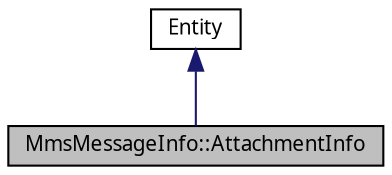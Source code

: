 digraph G
{
  bgcolor="transparent";
  edge [fontname="FreeSans.ttf",fontsize="10",labelfontname="FreeSans.ttf",labelfontsize="10"];
  node [fontname="FreeSans.ttf",fontsize="10",shape=record];
  Node1 [label="MmsMessageInfo::AttachmentInfo",height=0.2,width=0.4,color="black", fillcolor="grey75", style="filled" fontcolor="black"];
  Node2 -> Node1 [dir=back,color="midnightblue",fontsize="10",style="solid",fontname="FreeSans.ttf"];
  Node2 [label="Entity",height=0.2,width=0.4,color="black",URL="$interfacecom_1_1bluevia_1_1android_1_1commons_1_1_entity.html"];
}
